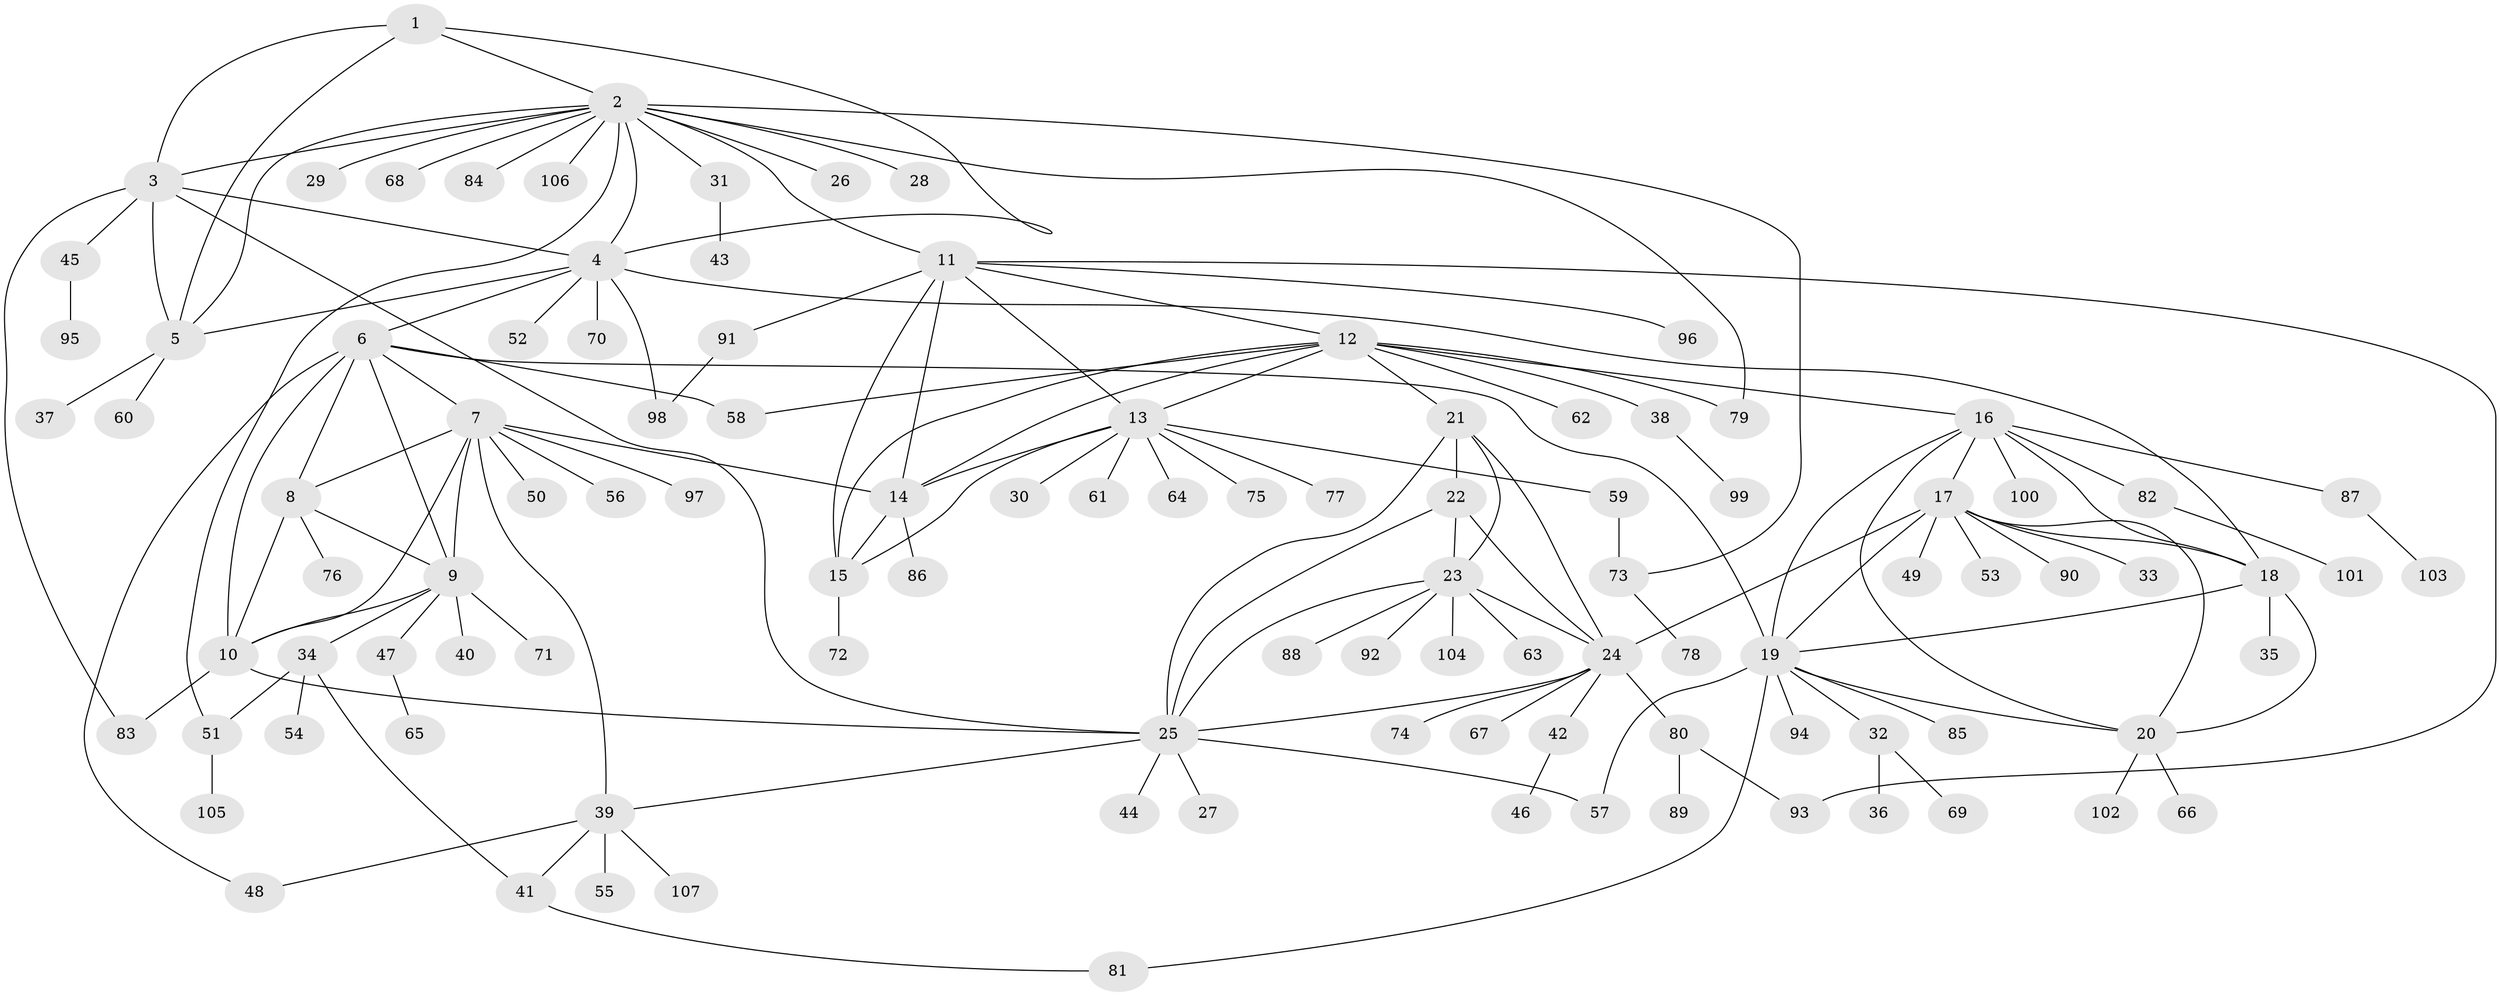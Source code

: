 // coarse degree distribution, {4: 0.06756756756756757, 14: 0.013513513513513514, 7: 0.06756756756756757, 9: 0.04054054054054054, 6: 0.04054054054054054, 13: 0.013513513513513514, 3: 0.05405405405405406, 10: 0.013513513513513514, 1: 0.581081081081081, 2: 0.10810810810810811}
// Generated by graph-tools (version 1.1) at 2025/19/03/04/25 18:19:45]
// undirected, 107 vertices, 154 edges
graph export_dot {
graph [start="1"]
  node [color=gray90,style=filled];
  1;
  2;
  3;
  4;
  5;
  6;
  7;
  8;
  9;
  10;
  11;
  12;
  13;
  14;
  15;
  16;
  17;
  18;
  19;
  20;
  21;
  22;
  23;
  24;
  25;
  26;
  27;
  28;
  29;
  30;
  31;
  32;
  33;
  34;
  35;
  36;
  37;
  38;
  39;
  40;
  41;
  42;
  43;
  44;
  45;
  46;
  47;
  48;
  49;
  50;
  51;
  52;
  53;
  54;
  55;
  56;
  57;
  58;
  59;
  60;
  61;
  62;
  63;
  64;
  65;
  66;
  67;
  68;
  69;
  70;
  71;
  72;
  73;
  74;
  75;
  76;
  77;
  78;
  79;
  80;
  81;
  82;
  83;
  84;
  85;
  86;
  87;
  88;
  89;
  90;
  91;
  92;
  93;
  94;
  95;
  96;
  97;
  98;
  99;
  100;
  101;
  102;
  103;
  104;
  105;
  106;
  107;
  1 -- 2;
  1 -- 3;
  1 -- 4;
  1 -- 5;
  2 -- 3;
  2 -- 4;
  2 -- 5;
  2 -- 11;
  2 -- 26;
  2 -- 28;
  2 -- 29;
  2 -- 31;
  2 -- 51;
  2 -- 68;
  2 -- 73;
  2 -- 79;
  2 -- 84;
  2 -- 106;
  3 -- 4;
  3 -- 5;
  3 -- 25;
  3 -- 45;
  3 -- 83;
  4 -- 5;
  4 -- 6;
  4 -- 18;
  4 -- 52;
  4 -- 70;
  4 -- 98;
  5 -- 37;
  5 -- 60;
  6 -- 7;
  6 -- 8;
  6 -- 9;
  6 -- 10;
  6 -- 19;
  6 -- 48;
  6 -- 58;
  7 -- 8;
  7 -- 9;
  7 -- 10;
  7 -- 14;
  7 -- 39;
  7 -- 50;
  7 -- 56;
  7 -- 97;
  8 -- 9;
  8 -- 10;
  8 -- 76;
  9 -- 10;
  9 -- 34;
  9 -- 40;
  9 -- 47;
  9 -- 71;
  10 -- 25;
  10 -- 83;
  11 -- 12;
  11 -- 13;
  11 -- 14;
  11 -- 15;
  11 -- 91;
  11 -- 93;
  11 -- 96;
  12 -- 13;
  12 -- 14;
  12 -- 15;
  12 -- 16;
  12 -- 21;
  12 -- 38;
  12 -- 58;
  12 -- 62;
  12 -- 79;
  13 -- 14;
  13 -- 15;
  13 -- 30;
  13 -- 59;
  13 -- 61;
  13 -- 64;
  13 -- 75;
  13 -- 77;
  14 -- 15;
  14 -- 86;
  15 -- 72;
  16 -- 17;
  16 -- 18;
  16 -- 19;
  16 -- 20;
  16 -- 82;
  16 -- 87;
  16 -- 100;
  17 -- 18;
  17 -- 19;
  17 -- 20;
  17 -- 24;
  17 -- 33;
  17 -- 49;
  17 -- 53;
  17 -- 90;
  18 -- 19;
  18 -- 20;
  18 -- 35;
  19 -- 20;
  19 -- 32;
  19 -- 57;
  19 -- 81;
  19 -- 85;
  19 -- 94;
  20 -- 66;
  20 -- 102;
  21 -- 22;
  21 -- 23;
  21 -- 24;
  21 -- 25;
  22 -- 23;
  22 -- 24;
  22 -- 25;
  23 -- 24;
  23 -- 25;
  23 -- 63;
  23 -- 88;
  23 -- 92;
  23 -- 104;
  24 -- 25;
  24 -- 42;
  24 -- 67;
  24 -- 74;
  24 -- 80;
  25 -- 27;
  25 -- 39;
  25 -- 44;
  25 -- 57;
  31 -- 43;
  32 -- 36;
  32 -- 69;
  34 -- 41;
  34 -- 51;
  34 -- 54;
  38 -- 99;
  39 -- 41;
  39 -- 48;
  39 -- 55;
  39 -- 107;
  41 -- 81;
  42 -- 46;
  45 -- 95;
  47 -- 65;
  51 -- 105;
  59 -- 73;
  73 -- 78;
  80 -- 89;
  80 -- 93;
  82 -- 101;
  87 -- 103;
  91 -- 98;
}
